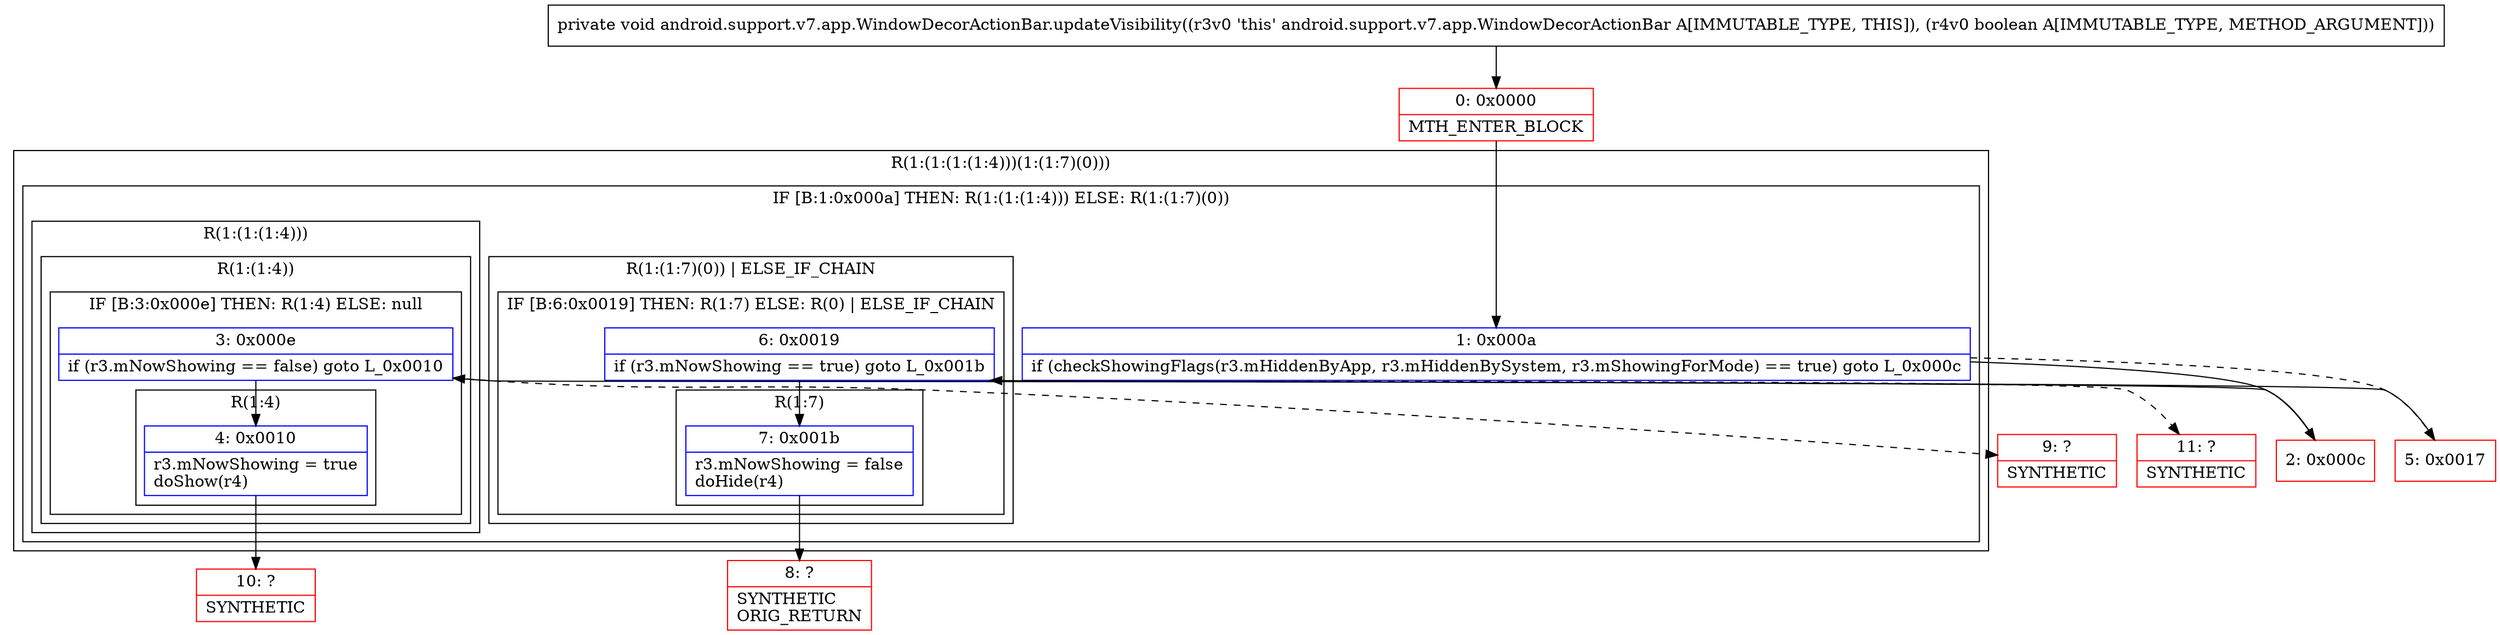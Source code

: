 digraph "CFG forandroid.support.v7.app.WindowDecorActionBar.updateVisibility(Z)V" {
subgraph cluster_Region_463761336 {
label = "R(1:(1:(1:(1:4)))(1:(1:7)(0)))";
node [shape=record,color=blue];
subgraph cluster_IfRegion_344787425 {
label = "IF [B:1:0x000a] THEN: R(1:(1:(1:4))) ELSE: R(1:(1:7)(0))";
node [shape=record,color=blue];
Node_1 [shape=record,label="{1\:\ 0x000a|if (checkShowingFlags(r3.mHiddenByApp, r3.mHiddenBySystem, r3.mShowingForMode) == true) goto L_0x000c\l}"];
subgraph cluster_Region_626703531 {
label = "R(1:(1:(1:4)))";
node [shape=record,color=blue];
subgraph cluster_Region_433626735 {
label = "R(1:(1:4))";
node [shape=record,color=blue];
subgraph cluster_IfRegion_557443907 {
label = "IF [B:3:0x000e] THEN: R(1:4) ELSE: null";
node [shape=record,color=blue];
Node_3 [shape=record,label="{3\:\ 0x000e|if (r3.mNowShowing == false) goto L_0x0010\l}"];
subgraph cluster_Region_1569139844 {
label = "R(1:4)";
node [shape=record,color=blue];
Node_4 [shape=record,label="{4\:\ 0x0010|r3.mNowShowing = true\ldoShow(r4)\l}"];
}
}
}
}
subgraph cluster_Region_759725179 {
label = "R(1:(1:7)(0)) | ELSE_IF_CHAIN\l";
node [shape=record,color=blue];
subgraph cluster_IfRegion_1891546203 {
label = "IF [B:6:0x0019] THEN: R(1:7) ELSE: R(0) | ELSE_IF_CHAIN\l";
node [shape=record,color=blue];
Node_6 [shape=record,label="{6\:\ 0x0019|if (r3.mNowShowing == true) goto L_0x001b\l}"];
subgraph cluster_Region_506673916 {
label = "R(1:7)";
node [shape=record,color=blue];
Node_7 [shape=record,label="{7\:\ 0x001b|r3.mNowShowing = false\ldoHide(r4)\l}"];
}
subgraph cluster_Region_2058671794 {
label = "R(0)";
node [shape=record,color=blue];
}
}
}
}
}
Node_0 [shape=record,color=red,label="{0\:\ 0x0000|MTH_ENTER_BLOCK\l}"];
Node_2 [shape=record,color=red,label="{2\:\ 0x000c}"];
Node_5 [shape=record,color=red,label="{5\:\ 0x0017}"];
Node_8 [shape=record,color=red,label="{8\:\ ?|SYNTHETIC\lORIG_RETURN\l}"];
Node_9 [shape=record,color=red,label="{9\:\ ?|SYNTHETIC\l}"];
Node_10 [shape=record,color=red,label="{10\:\ ?|SYNTHETIC\l}"];
Node_11 [shape=record,color=red,label="{11\:\ ?|SYNTHETIC\l}"];
MethodNode[shape=record,label="{private void android.support.v7.app.WindowDecorActionBar.updateVisibility((r3v0 'this' android.support.v7.app.WindowDecorActionBar A[IMMUTABLE_TYPE, THIS]), (r4v0 boolean A[IMMUTABLE_TYPE, METHOD_ARGUMENT])) }"];
MethodNode -> Node_0;
Node_1 -> Node_2;
Node_1 -> Node_5[style=dashed];
Node_3 -> Node_4;
Node_3 -> Node_9[style=dashed];
Node_4 -> Node_10;
Node_6 -> Node_7;
Node_6 -> Node_11[style=dashed];
Node_7 -> Node_8;
Node_0 -> Node_1;
Node_2 -> Node_3;
Node_5 -> Node_6;
}

